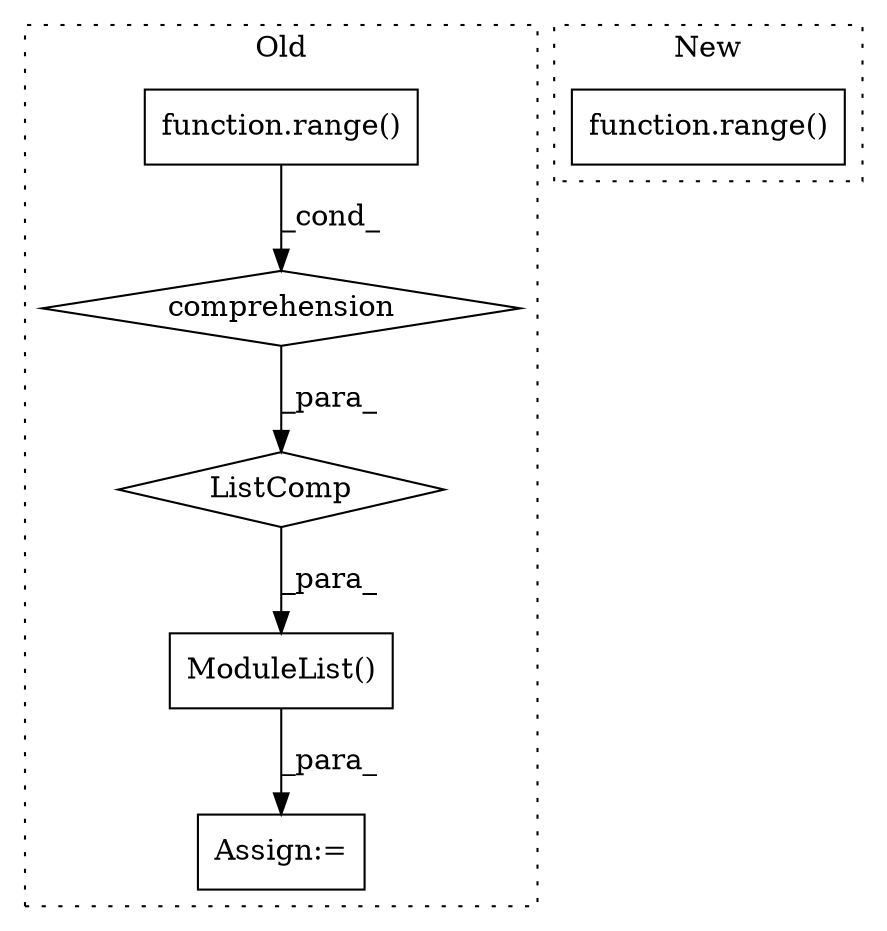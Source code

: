 digraph G {
subgraph cluster0 {
1 [label="ListComp" a="106" s="2427" l="97" shape="diamond"];
3 [label="function.range()" a="75" s="2504,2522" l="6,1" shape="box"];
4 [label="comprehension" a="45" s="2495" l="3" shape="diamond"];
5 [label="ModuleList()" a="75" s="2695,2718" l="14,1" shape="box"];
6 [label="Assign:=" a="68" s="2692" l="3" shape="box"];
label = "Old";
style="dotted";
}
subgraph cluster1 {
2 [label="function.range()" a="75" s="2685,2708" l="6,1" shape="box"];
label = "New";
style="dotted";
}
1 -> 5 [label="_para_"];
3 -> 4 [label="_cond_"];
4 -> 1 [label="_para_"];
5 -> 6 [label="_para_"];
}